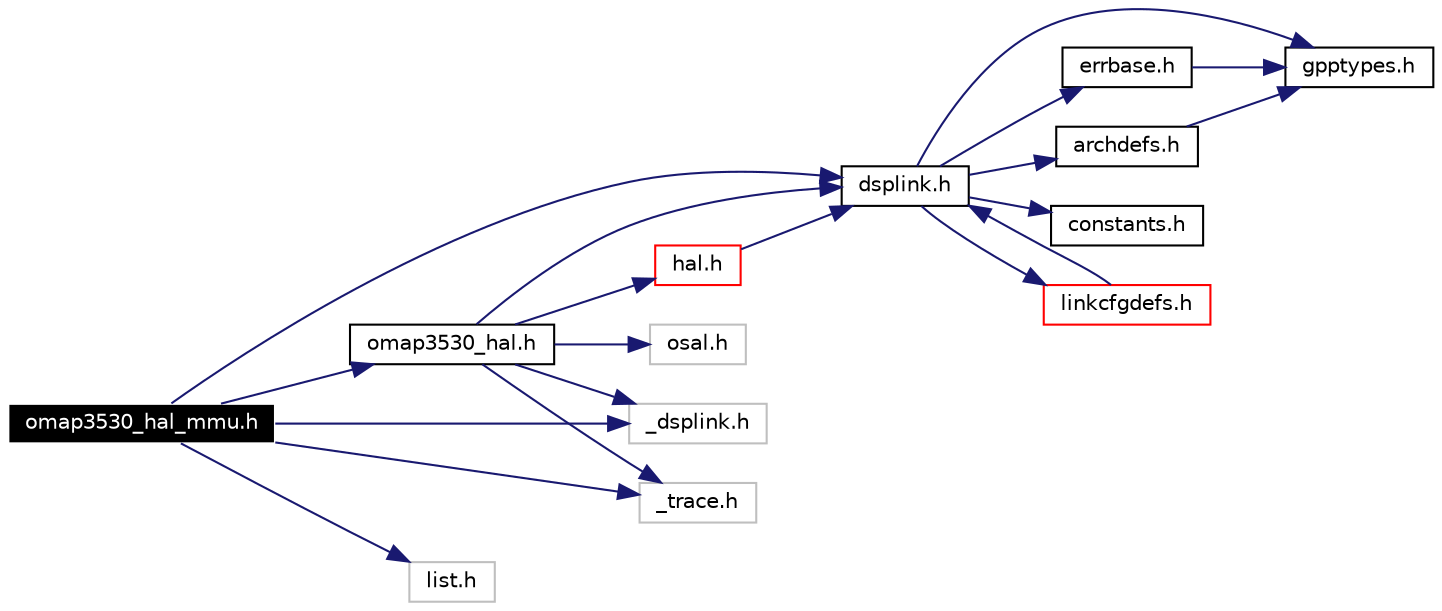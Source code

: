 digraph G
{
  edge [fontname="Helvetica",fontsize=10,labelfontname="Helvetica",labelfontsize=10];
  node [fontname="Helvetica",fontsize=10,shape=record];
  rankdir=LR;
  Node1 [label="omap3530_hal_mmu.h",height=0.2,width=0.4,color="white", fillcolor="black", style="filled" fontcolor="white"];
  Node1 -> Node2 [color="midnightblue",fontsize=10,style="solid",fontname="Helvetica"];
  Node2 [label="dsplink.h",height=0.2,width=0.4,color="black", fillcolor="white", style="filled",URL="$gpp_2inc_2dsplink_8h.html"];
  Node2 -> Node3 [color="midnightblue",fontsize=10,style="solid",fontname="Helvetica"];
  Node3 [label="gpptypes.h",height=0.2,width=0.4,color="black", fillcolor="white", style="filled",URL="$gpptypes_8h.html"];
  Node2 -> Node4 [color="midnightblue",fontsize=10,style="solid",fontname="Helvetica"];
  Node4 [label="constants.h",height=0.2,width=0.4,color="black", fillcolor="white", style="filled",URL="$constants_8h.html"];
  Node2 -> Node5 [color="midnightblue",fontsize=10,style="solid",fontname="Helvetica"];
  Node5 [label="errbase.h",height=0.2,width=0.4,color="black", fillcolor="white", style="filled",URL="$errbase_8h.html"];
  Node5 -> Node3 [color="midnightblue",fontsize=10,style="solid",fontname="Helvetica"];
  Node2 -> Node6 [color="midnightblue",fontsize=10,style="solid",fontname="Helvetica"];
  Node6 [label="archdefs.h",height=0.2,width=0.4,color="black", fillcolor="white", style="filled",URL="$archdefs_8h.html"];
  Node6 -> Node3 [color="midnightblue",fontsize=10,style="solid",fontname="Helvetica"];
  Node2 -> Node7 [color="midnightblue",fontsize=10,style="solid",fontname="Helvetica"];
  Node7 [label="linkcfgdefs.h",height=0.2,width=0.4,color="red", fillcolor="white", style="filled",URL="$linkcfgdefs_8h.html"];
  Node7 -> Node2 [color="midnightblue",fontsize=10,style="solid",fontname="Helvetica"];
  Node1 -> Node8 [color="midnightblue",fontsize=10,style="solid",fontname="Helvetica"];
  Node8 [label="_dsplink.h",height=0.2,width=0.4,color="grey75", fillcolor="white", style="filled"];
  Node1 -> Node9 [color="midnightblue",fontsize=10,style="solid",fontname="Helvetica"];
  Node9 [label="_trace.h",height=0.2,width=0.4,color="grey75", fillcolor="white", style="filled"];
  Node1 -> Node10 [color="midnightblue",fontsize=10,style="solid",fontname="Helvetica"];
  Node10 [label="list.h",height=0.2,width=0.4,color="grey75", fillcolor="white", style="filled"];
  Node1 -> Node11 [color="midnightblue",fontsize=10,style="solid",fontname="Helvetica"];
  Node11 [label="omap3530_hal.h",height=0.2,width=0.4,color="black", fillcolor="white", style="filled",URL="$omap3530__hal_8h.html"];
  Node11 -> Node2 [color="midnightblue",fontsize=10,style="solid",fontname="Helvetica"];
  Node11 -> Node8 [color="midnightblue",fontsize=10,style="solid",fontname="Helvetica"];
  Node11 -> Node9 [color="midnightblue",fontsize=10,style="solid",fontname="Helvetica"];
  Node11 -> Node12 [color="midnightblue",fontsize=10,style="solid",fontname="Helvetica"];
  Node12 [label="hal.h",height=0.2,width=0.4,color="red", fillcolor="white", style="filled",URL="$hal_8h.html"];
  Node12 -> Node2 [color="midnightblue",fontsize=10,style="solid",fontname="Helvetica"];
  Node11 -> Node13 [color="midnightblue",fontsize=10,style="solid",fontname="Helvetica"];
  Node13 [label="osal.h",height=0.2,width=0.4,color="grey75", fillcolor="white", style="filled"];
}
